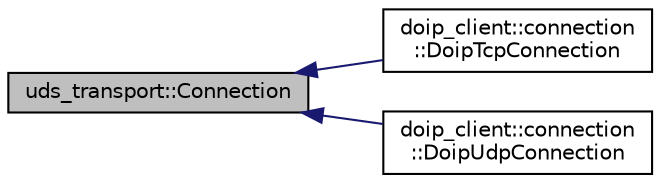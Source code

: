 digraph "uds_transport::Connection"
{
 // LATEX_PDF_SIZE
  edge [fontname="Helvetica",fontsize="10",labelfontname="Helvetica",labelfontsize="10"];
  node [fontname="Helvetica",fontsize="10",shape=record];
  rankdir="LR";
  Node1 [label="uds_transport::Connection",height=0.2,width=0.4,color="black", fillcolor="grey75", style="filled", fontcolor="black",tooltip="Interface class to handle connection between two layers."];
  Node1 -> Node2 [dir="back",color="midnightblue",fontsize="10",style="solid",fontname="Helvetica"];
  Node2 [label="doip_client::connection\l::DoipTcpConnection",height=0.2,width=0.4,color="black", fillcolor="white", style="filled",URL="$classdoip__client_1_1connection_1_1DoipTcpConnection.html",tooltip="Doip Tcp Connection handle connection between two layers."];
  Node1 -> Node3 [dir="back",color="midnightblue",fontsize="10",style="solid",fontname="Helvetica"];
  Node3 [label="doip_client::connection\l::DoipUdpConnection",height=0.2,width=0.4,color="black", fillcolor="white", style="filled",URL="$classdoip__client_1_1connection_1_1DoipUdpConnection.html",tooltip="Doip Udp Connection handle connection between two layers."];
}
